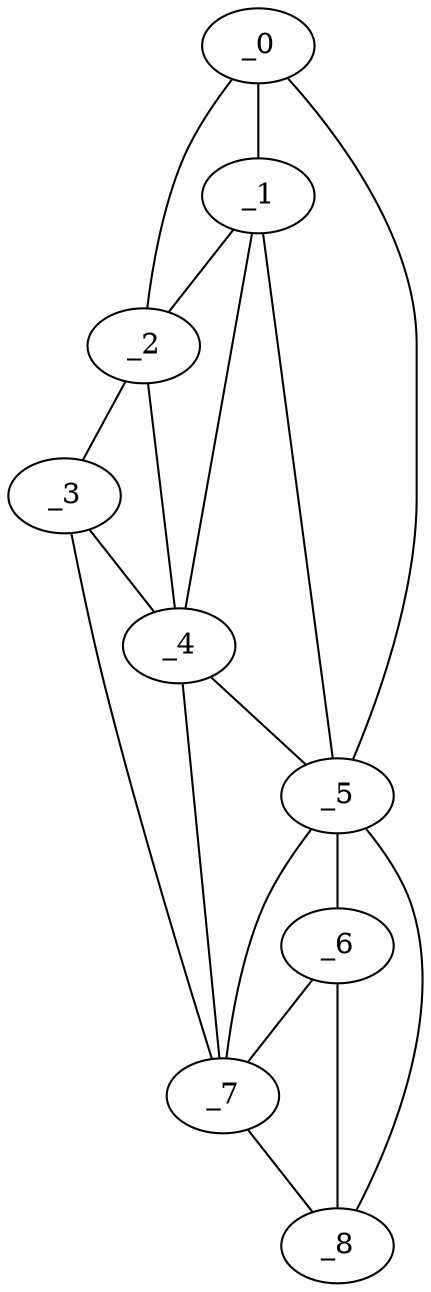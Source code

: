 graph "obj38__135.gxl" {
	_0	 [x=16,
		y=63];
	_1	 [x=35,
		y=69];
	_0 -- _1	 [valence=2];
	_2	 [x=54,
		y=78];
	_0 -- _2	 [valence=1];
	_5	 [x=104,
		y=31];
	_0 -- _5	 [valence=1];
	_1 -- _2	 [valence=2];
	_4	 [x=89,
		y=60];
	_1 -- _4	 [valence=2];
	_1 -- _5	 [valence=2];
	_3	 [x=88,
		y=69];
	_2 -- _3	 [valence=1];
	_2 -- _4	 [valence=2];
	_3 -- _4	 [valence=1];
	_7	 [x=118,
		y=44];
	_3 -- _7	 [valence=1];
	_4 -- _5	 [valence=2];
	_4 -- _7	 [valence=2];
	_6	 [x=113,
		y=35];
	_5 -- _6	 [valence=1];
	_5 -- _7	 [valence=2];
	_8	 [x=125,
		y=38];
	_5 -- _8	 [valence=1];
	_6 -- _7	 [valence=2];
	_6 -- _8	 [valence=2];
	_7 -- _8	 [valence=1];
}
